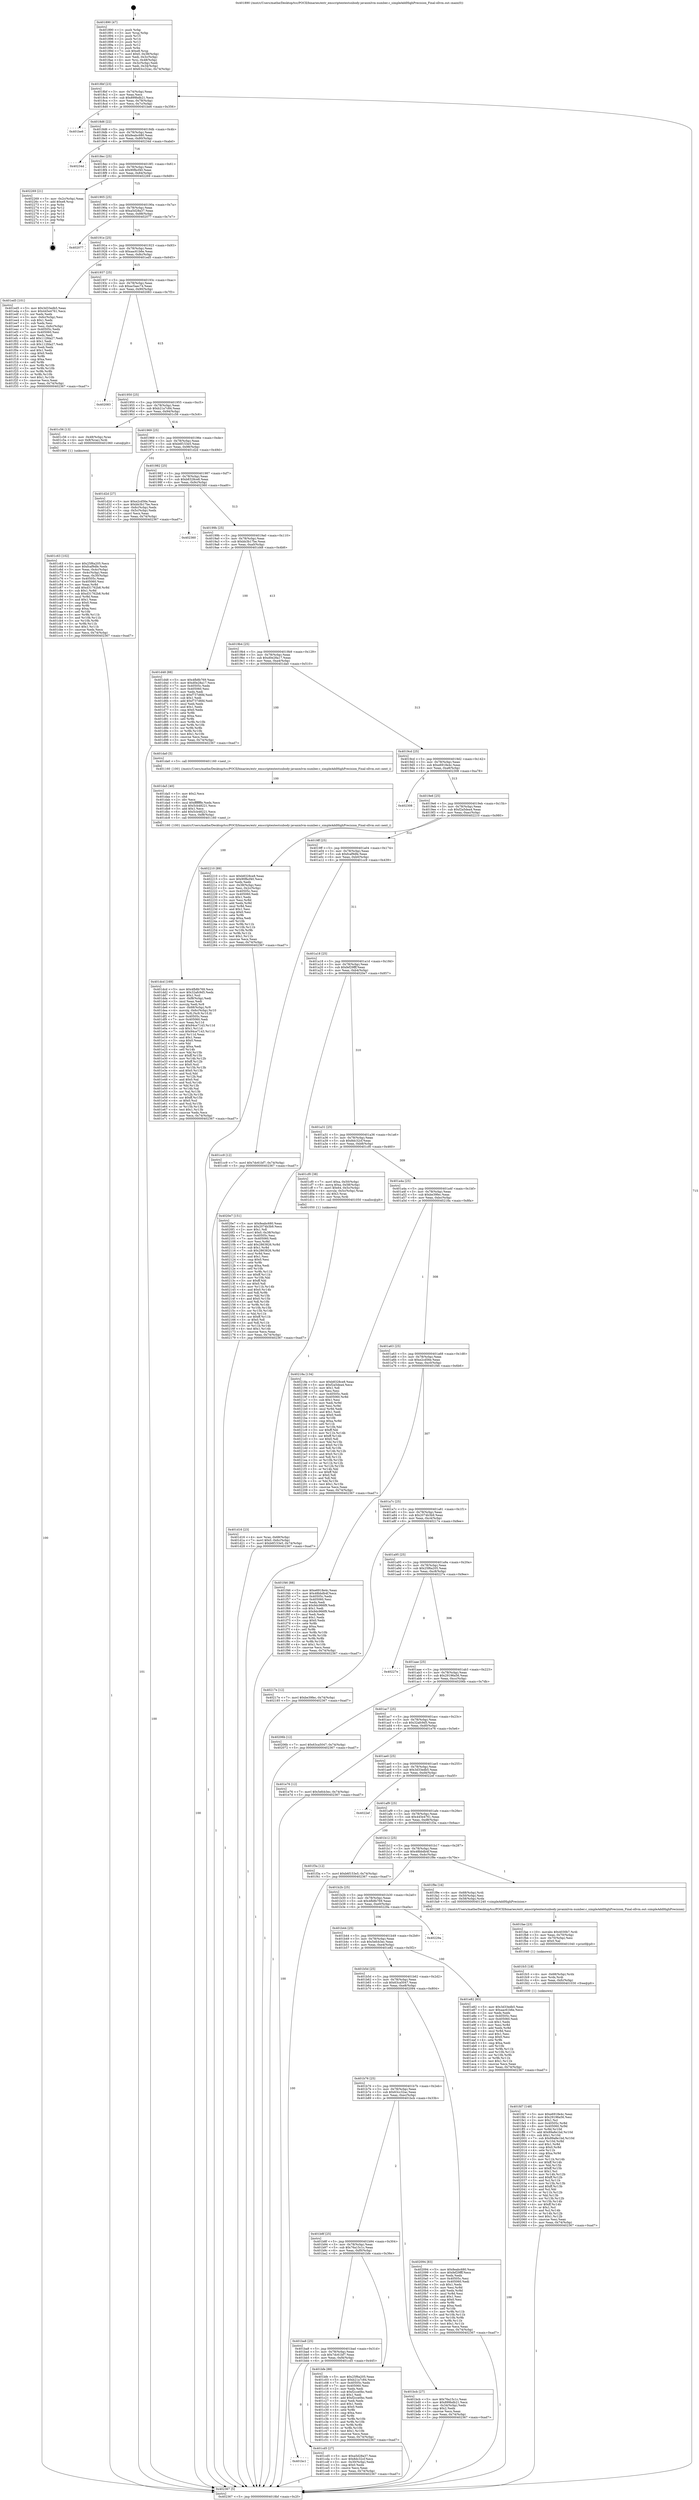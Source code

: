 digraph "0x401890" {
  label = "0x401890 (/mnt/c/Users/mathe/Desktop/tcc/POCII/binaries/extr_emscriptentestsnbody-javaxmlvm-number.c_simpleAddHighPrecision_Final-ollvm.out::main(0))"
  labelloc = "t"
  node[shape=record]

  Entry [label="",width=0.3,height=0.3,shape=circle,fillcolor=black,style=filled]
  "0x4018bf" [label="{
     0x4018bf [23]\l
     | [instrs]\l
     &nbsp;&nbsp;0x4018bf \<+3\>: mov -0x74(%rbp),%eax\l
     &nbsp;&nbsp;0x4018c2 \<+2\>: mov %eax,%ecx\l
     &nbsp;&nbsp;0x4018c4 \<+6\>: sub $0x899bdb21,%ecx\l
     &nbsp;&nbsp;0x4018ca \<+3\>: mov %eax,-0x78(%rbp)\l
     &nbsp;&nbsp;0x4018cd \<+3\>: mov %ecx,-0x7c(%rbp)\l
     &nbsp;&nbsp;0x4018d0 \<+6\>: je 0000000000401be6 \<main+0x356\>\l
  }"]
  "0x401be6" [label="{
     0x401be6\l
  }", style=dashed]
  "0x4018d6" [label="{
     0x4018d6 [22]\l
     | [instrs]\l
     &nbsp;&nbsp;0x4018d6 \<+5\>: jmp 00000000004018db \<main+0x4b\>\l
     &nbsp;&nbsp;0x4018db \<+3\>: mov -0x78(%rbp),%eax\l
     &nbsp;&nbsp;0x4018de \<+5\>: sub $0x8eabc680,%eax\l
     &nbsp;&nbsp;0x4018e3 \<+3\>: mov %eax,-0x80(%rbp)\l
     &nbsp;&nbsp;0x4018e6 \<+6\>: je 000000000040234d \<main+0xabd\>\l
  }"]
  Exit [label="",width=0.3,height=0.3,shape=circle,fillcolor=black,style=filled,peripheries=2]
  "0x40234d" [label="{
     0x40234d\l
  }", style=dashed]
  "0x4018ec" [label="{
     0x4018ec [25]\l
     | [instrs]\l
     &nbsp;&nbsp;0x4018ec \<+5\>: jmp 00000000004018f1 \<main+0x61\>\l
     &nbsp;&nbsp;0x4018f1 \<+3\>: mov -0x78(%rbp),%eax\l
     &nbsp;&nbsp;0x4018f4 \<+5\>: sub $0x90fbcf40,%eax\l
     &nbsp;&nbsp;0x4018f9 \<+6\>: mov %eax,-0x84(%rbp)\l
     &nbsp;&nbsp;0x4018ff \<+6\>: je 0000000000402269 \<main+0x9d9\>\l
  }"]
  "0x401fd7" [label="{
     0x401fd7 [148]\l
     | [instrs]\l
     &nbsp;&nbsp;0x401fd7 \<+5\>: mov $0xe6918e4c,%eax\l
     &nbsp;&nbsp;0x401fdc \<+5\>: mov $0x29196a56,%esi\l
     &nbsp;&nbsp;0x401fe1 \<+2\>: mov $0x1,%cl\l
     &nbsp;&nbsp;0x401fe3 \<+8\>: mov 0x40505c,%r8d\l
     &nbsp;&nbsp;0x401feb \<+8\>: mov 0x405060,%r9d\l
     &nbsp;&nbsp;0x401ff3 \<+3\>: mov %r8d,%r10d\l
     &nbsp;&nbsp;0x401ff6 \<+7\>: add $0x89a8e1bd,%r10d\l
     &nbsp;&nbsp;0x401ffd \<+4\>: sub $0x1,%r10d\l
     &nbsp;&nbsp;0x402001 \<+7\>: sub $0x89a8e1bd,%r10d\l
     &nbsp;&nbsp;0x402008 \<+4\>: imul %r10d,%r8d\l
     &nbsp;&nbsp;0x40200c \<+4\>: and $0x1,%r8d\l
     &nbsp;&nbsp;0x402010 \<+4\>: cmp $0x0,%r8d\l
     &nbsp;&nbsp;0x402014 \<+4\>: sete %r11b\l
     &nbsp;&nbsp;0x402018 \<+4\>: cmp $0xa,%r9d\l
     &nbsp;&nbsp;0x40201c \<+3\>: setl %bl\l
     &nbsp;&nbsp;0x40201f \<+3\>: mov %r11b,%r14b\l
     &nbsp;&nbsp;0x402022 \<+4\>: xor $0xff,%r14b\l
     &nbsp;&nbsp;0x402026 \<+3\>: mov %bl,%r15b\l
     &nbsp;&nbsp;0x402029 \<+4\>: xor $0xff,%r15b\l
     &nbsp;&nbsp;0x40202d \<+3\>: xor $0x1,%cl\l
     &nbsp;&nbsp;0x402030 \<+3\>: mov %r14b,%r12b\l
     &nbsp;&nbsp;0x402033 \<+4\>: and $0xff,%r12b\l
     &nbsp;&nbsp;0x402037 \<+3\>: and %cl,%r11b\l
     &nbsp;&nbsp;0x40203a \<+3\>: mov %r15b,%r13b\l
     &nbsp;&nbsp;0x40203d \<+4\>: and $0xff,%r13b\l
     &nbsp;&nbsp;0x402041 \<+2\>: and %cl,%bl\l
     &nbsp;&nbsp;0x402043 \<+3\>: or %r11b,%r12b\l
     &nbsp;&nbsp;0x402046 \<+3\>: or %bl,%r13b\l
     &nbsp;&nbsp;0x402049 \<+3\>: xor %r13b,%r12b\l
     &nbsp;&nbsp;0x40204c \<+3\>: or %r15b,%r14b\l
     &nbsp;&nbsp;0x40204f \<+4\>: xor $0xff,%r14b\l
     &nbsp;&nbsp;0x402053 \<+3\>: or $0x1,%cl\l
     &nbsp;&nbsp;0x402056 \<+3\>: and %cl,%r14b\l
     &nbsp;&nbsp;0x402059 \<+3\>: or %r14b,%r12b\l
     &nbsp;&nbsp;0x40205c \<+4\>: test $0x1,%r12b\l
     &nbsp;&nbsp;0x402060 \<+3\>: cmovne %esi,%eax\l
     &nbsp;&nbsp;0x402063 \<+3\>: mov %eax,-0x74(%rbp)\l
     &nbsp;&nbsp;0x402066 \<+5\>: jmp 0000000000402367 \<main+0xad7\>\l
  }"]
  "0x402269" [label="{
     0x402269 [21]\l
     | [instrs]\l
     &nbsp;&nbsp;0x402269 \<+3\>: mov -0x2c(%rbp),%eax\l
     &nbsp;&nbsp;0x40226c \<+7\>: add $0xe8,%rsp\l
     &nbsp;&nbsp;0x402273 \<+1\>: pop %rbx\l
     &nbsp;&nbsp;0x402274 \<+2\>: pop %r12\l
     &nbsp;&nbsp;0x402276 \<+2\>: pop %r13\l
     &nbsp;&nbsp;0x402278 \<+2\>: pop %r14\l
     &nbsp;&nbsp;0x40227a \<+2\>: pop %r15\l
     &nbsp;&nbsp;0x40227c \<+1\>: pop %rbp\l
     &nbsp;&nbsp;0x40227d \<+1\>: ret\l
  }"]
  "0x401905" [label="{
     0x401905 [25]\l
     | [instrs]\l
     &nbsp;&nbsp;0x401905 \<+5\>: jmp 000000000040190a \<main+0x7a\>\l
     &nbsp;&nbsp;0x40190a \<+3\>: mov -0x78(%rbp),%eax\l
     &nbsp;&nbsp;0x40190d \<+5\>: sub $0xa5d28a37,%eax\l
     &nbsp;&nbsp;0x401912 \<+6\>: mov %eax,-0x88(%rbp)\l
     &nbsp;&nbsp;0x401918 \<+6\>: je 0000000000402077 \<main+0x7e7\>\l
  }"]
  "0x401fc5" [label="{
     0x401fc5 [18]\l
     | [instrs]\l
     &nbsp;&nbsp;0x401fc5 \<+4\>: mov -0x68(%rbp),%rdx\l
     &nbsp;&nbsp;0x401fc9 \<+3\>: mov %rdx,%rdi\l
     &nbsp;&nbsp;0x401fcc \<+6\>: mov %eax,-0xfc(%rbp)\l
     &nbsp;&nbsp;0x401fd2 \<+5\>: call 0000000000401030 \<free@plt\>\l
     | [calls]\l
     &nbsp;&nbsp;0x401030 \{1\} (unknown)\l
  }"]
  "0x402077" [label="{
     0x402077\l
  }", style=dashed]
  "0x40191e" [label="{
     0x40191e [25]\l
     | [instrs]\l
     &nbsp;&nbsp;0x40191e \<+5\>: jmp 0000000000401923 \<main+0x93\>\l
     &nbsp;&nbsp;0x401923 \<+3\>: mov -0x78(%rbp),%eax\l
     &nbsp;&nbsp;0x401926 \<+5\>: sub $0xaac61b6e,%eax\l
     &nbsp;&nbsp;0x40192b \<+6\>: mov %eax,-0x8c(%rbp)\l
     &nbsp;&nbsp;0x401931 \<+6\>: je 0000000000401ed5 \<main+0x645\>\l
  }"]
  "0x401fae" [label="{
     0x401fae [23]\l
     | [instrs]\l
     &nbsp;&nbsp;0x401fae \<+10\>: movabs $0x4030b7,%rdi\l
     &nbsp;&nbsp;0x401fb8 \<+3\>: mov %eax,-0x70(%rbp)\l
     &nbsp;&nbsp;0x401fbb \<+3\>: mov -0x70(%rbp),%esi\l
     &nbsp;&nbsp;0x401fbe \<+2\>: mov $0x0,%al\l
     &nbsp;&nbsp;0x401fc0 \<+5\>: call 0000000000401040 \<printf@plt\>\l
     | [calls]\l
     &nbsp;&nbsp;0x401040 \{1\} (unknown)\l
  }"]
  "0x401ed5" [label="{
     0x401ed5 [101]\l
     | [instrs]\l
     &nbsp;&nbsp;0x401ed5 \<+5\>: mov $0x3d33edb5,%eax\l
     &nbsp;&nbsp;0x401eda \<+5\>: mov $0x445e4761,%ecx\l
     &nbsp;&nbsp;0x401edf \<+2\>: xor %edx,%edx\l
     &nbsp;&nbsp;0x401ee1 \<+3\>: mov -0x6c(%rbp),%esi\l
     &nbsp;&nbsp;0x401ee4 \<+3\>: sub $0x1,%edx\l
     &nbsp;&nbsp;0x401ee7 \<+2\>: sub %edx,%esi\l
     &nbsp;&nbsp;0x401ee9 \<+3\>: mov %esi,-0x6c(%rbp)\l
     &nbsp;&nbsp;0x401eec \<+7\>: mov 0x40505c,%edx\l
     &nbsp;&nbsp;0x401ef3 \<+7\>: mov 0x405060,%esi\l
     &nbsp;&nbsp;0x401efa \<+2\>: mov %edx,%edi\l
     &nbsp;&nbsp;0x401efc \<+6\>: add $0x112fda27,%edi\l
     &nbsp;&nbsp;0x401f02 \<+3\>: sub $0x1,%edi\l
     &nbsp;&nbsp;0x401f05 \<+6\>: sub $0x112fda27,%edi\l
     &nbsp;&nbsp;0x401f0b \<+3\>: imul %edi,%edx\l
     &nbsp;&nbsp;0x401f0e \<+3\>: and $0x1,%edx\l
     &nbsp;&nbsp;0x401f11 \<+3\>: cmp $0x0,%edx\l
     &nbsp;&nbsp;0x401f14 \<+4\>: sete %r8b\l
     &nbsp;&nbsp;0x401f18 \<+3\>: cmp $0xa,%esi\l
     &nbsp;&nbsp;0x401f1b \<+4\>: setl %r9b\l
     &nbsp;&nbsp;0x401f1f \<+3\>: mov %r8b,%r10b\l
     &nbsp;&nbsp;0x401f22 \<+3\>: and %r9b,%r10b\l
     &nbsp;&nbsp;0x401f25 \<+3\>: xor %r9b,%r8b\l
     &nbsp;&nbsp;0x401f28 \<+3\>: or %r8b,%r10b\l
     &nbsp;&nbsp;0x401f2b \<+4\>: test $0x1,%r10b\l
     &nbsp;&nbsp;0x401f2f \<+3\>: cmovne %ecx,%eax\l
     &nbsp;&nbsp;0x401f32 \<+3\>: mov %eax,-0x74(%rbp)\l
     &nbsp;&nbsp;0x401f35 \<+5\>: jmp 0000000000402367 \<main+0xad7\>\l
  }"]
  "0x401937" [label="{
     0x401937 [25]\l
     | [instrs]\l
     &nbsp;&nbsp;0x401937 \<+5\>: jmp 000000000040193c \<main+0xac\>\l
     &nbsp;&nbsp;0x40193c \<+3\>: mov -0x78(%rbp),%eax\l
     &nbsp;&nbsp;0x40193f \<+5\>: sub $0xac5aec74,%eax\l
     &nbsp;&nbsp;0x401944 \<+6\>: mov %eax,-0x90(%rbp)\l
     &nbsp;&nbsp;0x40194a \<+6\>: je 0000000000402083 \<main+0x7f3\>\l
  }"]
  "0x401dcd" [label="{
     0x401dcd [169]\l
     | [instrs]\l
     &nbsp;&nbsp;0x401dcd \<+5\>: mov $0x4fb8b769,%ecx\l
     &nbsp;&nbsp;0x401dd2 \<+5\>: mov $0x32afc9d5,%edx\l
     &nbsp;&nbsp;0x401dd7 \<+3\>: mov $0x1,%sil\l
     &nbsp;&nbsp;0x401dda \<+6\>: mov -0xf8(%rbp),%edi\l
     &nbsp;&nbsp;0x401de0 \<+3\>: imul %eax,%edi\l
     &nbsp;&nbsp;0x401de3 \<+3\>: movslq %edi,%r8\l
     &nbsp;&nbsp;0x401de6 \<+4\>: mov -0x68(%rbp),%r9\l
     &nbsp;&nbsp;0x401dea \<+4\>: movslq -0x6c(%rbp),%r10\l
     &nbsp;&nbsp;0x401dee \<+4\>: mov %r8,(%r9,%r10,8)\l
     &nbsp;&nbsp;0x401df2 \<+7\>: mov 0x40505c,%eax\l
     &nbsp;&nbsp;0x401df9 \<+7\>: mov 0x405060,%edi\l
     &nbsp;&nbsp;0x401e00 \<+3\>: mov %eax,%r11d\l
     &nbsp;&nbsp;0x401e03 \<+7\>: add $0x94ce7143,%r11d\l
     &nbsp;&nbsp;0x401e0a \<+4\>: sub $0x1,%r11d\l
     &nbsp;&nbsp;0x401e0e \<+7\>: sub $0x94ce7143,%r11d\l
     &nbsp;&nbsp;0x401e15 \<+4\>: imul %r11d,%eax\l
     &nbsp;&nbsp;0x401e19 \<+3\>: and $0x1,%eax\l
     &nbsp;&nbsp;0x401e1c \<+3\>: cmp $0x0,%eax\l
     &nbsp;&nbsp;0x401e1f \<+3\>: sete %bl\l
     &nbsp;&nbsp;0x401e22 \<+3\>: cmp $0xa,%edi\l
     &nbsp;&nbsp;0x401e25 \<+4\>: setl %r14b\l
     &nbsp;&nbsp;0x401e29 \<+3\>: mov %bl,%r15b\l
     &nbsp;&nbsp;0x401e2c \<+4\>: xor $0xff,%r15b\l
     &nbsp;&nbsp;0x401e30 \<+3\>: mov %r14b,%r12b\l
     &nbsp;&nbsp;0x401e33 \<+4\>: xor $0xff,%r12b\l
     &nbsp;&nbsp;0x401e37 \<+4\>: xor $0x0,%sil\l
     &nbsp;&nbsp;0x401e3b \<+3\>: mov %r15b,%r13b\l
     &nbsp;&nbsp;0x401e3e \<+4\>: and $0x0,%r13b\l
     &nbsp;&nbsp;0x401e42 \<+3\>: and %sil,%bl\l
     &nbsp;&nbsp;0x401e45 \<+3\>: mov %r12b,%al\l
     &nbsp;&nbsp;0x401e48 \<+2\>: and $0x0,%al\l
     &nbsp;&nbsp;0x401e4a \<+3\>: and %sil,%r14b\l
     &nbsp;&nbsp;0x401e4d \<+3\>: or %bl,%r13b\l
     &nbsp;&nbsp;0x401e50 \<+3\>: or %r14b,%al\l
     &nbsp;&nbsp;0x401e53 \<+3\>: xor %al,%r13b\l
     &nbsp;&nbsp;0x401e56 \<+3\>: or %r12b,%r15b\l
     &nbsp;&nbsp;0x401e59 \<+4\>: xor $0xff,%r15b\l
     &nbsp;&nbsp;0x401e5d \<+4\>: or $0x0,%sil\l
     &nbsp;&nbsp;0x401e61 \<+3\>: and %sil,%r15b\l
     &nbsp;&nbsp;0x401e64 \<+3\>: or %r15b,%r13b\l
     &nbsp;&nbsp;0x401e67 \<+4\>: test $0x1,%r13b\l
     &nbsp;&nbsp;0x401e6b \<+3\>: cmovne %edx,%ecx\l
     &nbsp;&nbsp;0x401e6e \<+3\>: mov %ecx,-0x74(%rbp)\l
     &nbsp;&nbsp;0x401e71 \<+5\>: jmp 0000000000402367 \<main+0xad7\>\l
  }"]
  "0x402083" [label="{
     0x402083\l
  }", style=dashed]
  "0x401950" [label="{
     0x401950 [25]\l
     | [instrs]\l
     &nbsp;&nbsp;0x401950 \<+5\>: jmp 0000000000401955 \<main+0xc5\>\l
     &nbsp;&nbsp;0x401955 \<+3\>: mov -0x78(%rbp),%eax\l
     &nbsp;&nbsp;0x401958 \<+5\>: sub $0xb21a7c84,%eax\l
     &nbsp;&nbsp;0x40195d \<+6\>: mov %eax,-0x94(%rbp)\l
     &nbsp;&nbsp;0x401963 \<+6\>: je 0000000000401c56 \<main+0x3c6\>\l
  }"]
  "0x401da5" [label="{
     0x401da5 [40]\l
     | [instrs]\l
     &nbsp;&nbsp;0x401da5 \<+5\>: mov $0x2,%ecx\l
     &nbsp;&nbsp;0x401daa \<+1\>: cltd\l
     &nbsp;&nbsp;0x401dab \<+2\>: idiv %ecx\l
     &nbsp;&nbsp;0x401dad \<+6\>: imul $0xfffffffe,%edx,%ecx\l
     &nbsp;&nbsp;0x401db3 \<+6\>: sub $0x5cb48221,%ecx\l
     &nbsp;&nbsp;0x401db9 \<+3\>: add $0x1,%ecx\l
     &nbsp;&nbsp;0x401dbc \<+6\>: add $0x5cb48221,%ecx\l
     &nbsp;&nbsp;0x401dc2 \<+6\>: mov %ecx,-0xf8(%rbp)\l
     &nbsp;&nbsp;0x401dc8 \<+5\>: call 0000000000401160 \<next_i\>\l
     | [calls]\l
     &nbsp;&nbsp;0x401160 \{100\} (/mnt/c/Users/mathe/Desktop/tcc/POCII/binaries/extr_emscriptentestsnbody-javaxmlvm-number.c_simpleAddHighPrecision_Final-ollvm.out::next_i)\l
  }"]
  "0x401c56" [label="{
     0x401c56 [13]\l
     | [instrs]\l
     &nbsp;&nbsp;0x401c56 \<+4\>: mov -0x48(%rbp),%rax\l
     &nbsp;&nbsp;0x401c5a \<+4\>: mov 0x8(%rax),%rdi\l
     &nbsp;&nbsp;0x401c5e \<+5\>: call 0000000000401060 \<atoi@plt\>\l
     | [calls]\l
     &nbsp;&nbsp;0x401060 \{1\} (unknown)\l
  }"]
  "0x401969" [label="{
     0x401969 [25]\l
     | [instrs]\l
     &nbsp;&nbsp;0x401969 \<+5\>: jmp 000000000040196e \<main+0xde\>\l
     &nbsp;&nbsp;0x40196e \<+3\>: mov -0x78(%rbp),%eax\l
     &nbsp;&nbsp;0x401971 \<+5\>: sub $0xb6f153e5,%eax\l
     &nbsp;&nbsp;0x401976 \<+6\>: mov %eax,-0x98(%rbp)\l
     &nbsp;&nbsp;0x40197c \<+6\>: je 0000000000401d2d \<main+0x49d\>\l
  }"]
  "0x401d16" [label="{
     0x401d16 [23]\l
     | [instrs]\l
     &nbsp;&nbsp;0x401d16 \<+4\>: mov %rax,-0x68(%rbp)\l
     &nbsp;&nbsp;0x401d1a \<+7\>: movl $0x0,-0x6c(%rbp)\l
     &nbsp;&nbsp;0x401d21 \<+7\>: movl $0xb6f153e5,-0x74(%rbp)\l
     &nbsp;&nbsp;0x401d28 \<+5\>: jmp 0000000000402367 \<main+0xad7\>\l
  }"]
  "0x401d2d" [label="{
     0x401d2d [27]\l
     | [instrs]\l
     &nbsp;&nbsp;0x401d2d \<+5\>: mov $0xe2cd56e,%eax\l
     &nbsp;&nbsp;0x401d32 \<+5\>: mov $0xbb3b17be,%ecx\l
     &nbsp;&nbsp;0x401d37 \<+3\>: mov -0x6c(%rbp),%edx\l
     &nbsp;&nbsp;0x401d3a \<+3\>: cmp -0x5c(%rbp),%edx\l
     &nbsp;&nbsp;0x401d3d \<+3\>: cmovl %ecx,%eax\l
     &nbsp;&nbsp;0x401d40 \<+3\>: mov %eax,-0x74(%rbp)\l
     &nbsp;&nbsp;0x401d43 \<+5\>: jmp 0000000000402367 \<main+0xad7\>\l
  }"]
  "0x401982" [label="{
     0x401982 [25]\l
     | [instrs]\l
     &nbsp;&nbsp;0x401982 \<+5\>: jmp 0000000000401987 \<main+0xf7\>\l
     &nbsp;&nbsp;0x401987 \<+3\>: mov -0x78(%rbp),%eax\l
     &nbsp;&nbsp;0x40198a \<+5\>: sub $0xb8328ce8,%eax\l
     &nbsp;&nbsp;0x40198f \<+6\>: mov %eax,-0x9c(%rbp)\l
     &nbsp;&nbsp;0x401995 \<+6\>: je 0000000000402360 \<main+0xad0\>\l
  }"]
  "0x401bc1" [label="{
     0x401bc1\l
  }", style=dashed]
  "0x402360" [label="{
     0x402360\l
  }", style=dashed]
  "0x40199b" [label="{
     0x40199b [25]\l
     | [instrs]\l
     &nbsp;&nbsp;0x40199b \<+5\>: jmp 00000000004019a0 \<main+0x110\>\l
     &nbsp;&nbsp;0x4019a0 \<+3\>: mov -0x78(%rbp),%eax\l
     &nbsp;&nbsp;0x4019a3 \<+5\>: sub $0xbb3b17be,%eax\l
     &nbsp;&nbsp;0x4019a8 \<+6\>: mov %eax,-0xa0(%rbp)\l
     &nbsp;&nbsp;0x4019ae \<+6\>: je 0000000000401d48 \<main+0x4b8\>\l
  }"]
  "0x401cd5" [label="{
     0x401cd5 [27]\l
     | [instrs]\l
     &nbsp;&nbsp;0x401cd5 \<+5\>: mov $0xa5d28a37,%eax\l
     &nbsp;&nbsp;0x401cda \<+5\>: mov $0x8dc32cf,%ecx\l
     &nbsp;&nbsp;0x401cdf \<+3\>: mov -0x30(%rbp),%edx\l
     &nbsp;&nbsp;0x401ce2 \<+3\>: cmp $0x0,%edx\l
     &nbsp;&nbsp;0x401ce5 \<+3\>: cmove %ecx,%eax\l
     &nbsp;&nbsp;0x401ce8 \<+3\>: mov %eax,-0x74(%rbp)\l
     &nbsp;&nbsp;0x401ceb \<+5\>: jmp 0000000000402367 \<main+0xad7\>\l
  }"]
  "0x401d48" [label="{
     0x401d48 [88]\l
     | [instrs]\l
     &nbsp;&nbsp;0x401d48 \<+5\>: mov $0x4fb8b769,%eax\l
     &nbsp;&nbsp;0x401d4d \<+5\>: mov $0xd0e28a17,%ecx\l
     &nbsp;&nbsp;0x401d52 \<+7\>: mov 0x40505c,%edx\l
     &nbsp;&nbsp;0x401d59 \<+7\>: mov 0x405060,%esi\l
     &nbsp;&nbsp;0x401d60 \<+2\>: mov %edx,%edi\l
     &nbsp;&nbsp;0x401d62 \<+6\>: sub $0xf737d6fd,%edi\l
     &nbsp;&nbsp;0x401d68 \<+3\>: sub $0x1,%edi\l
     &nbsp;&nbsp;0x401d6b \<+6\>: add $0xf737d6fd,%edi\l
     &nbsp;&nbsp;0x401d71 \<+3\>: imul %edi,%edx\l
     &nbsp;&nbsp;0x401d74 \<+3\>: and $0x1,%edx\l
     &nbsp;&nbsp;0x401d77 \<+3\>: cmp $0x0,%edx\l
     &nbsp;&nbsp;0x401d7a \<+4\>: sete %r8b\l
     &nbsp;&nbsp;0x401d7e \<+3\>: cmp $0xa,%esi\l
     &nbsp;&nbsp;0x401d81 \<+4\>: setl %r9b\l
     &nbsp;&nbsp;0x401d85 \<+3\>: mov %r8b,%r10b\l
     &nbsp;&nbsp;0x401d88 \<+3\>: and %r9b,%r10b\l
     &nbsp;&nbsp;0x401d8b \<+3\>: xor %r9b,%r8b\l
     &nbsp;&nbsp;0x401d8e \<+3\>: or %r8b,%r10b\l
     &nbsp;&nbsp;0x401d91 \<+4\>: test $0x1,%r10b\l
     &nbsp;&nbsp;0x401d95 \<+3\>: cmovne %ecx,%eax\l
     &nbsp;&nbsp;0x401d98 \<+3\>: mov %eax,-0x74(%rbp)\l
     &nbsp;&nbsp;0x401d9b \<+5\>: jmp 0000000000402367 \<main+0xad7\>\l
  }"]
  "0x4019b4" [label="{
     0x4019b4 [25]\l
     | [instrs]\l
     &nbsp;&nbsp;0x4019b4 \<+5\>: jmp 00000000004019b9 \<main+0x129\>\l
     &nbsp;&nbsp;0x4019b9 \<+3\>: mov -0x78(%rbp),%eax\l
     &nbsp;&nbsp;0x4019bc \<+5\>: sub $0xd0e28a17,%eax\l
     &nbsp;&nbsp;0x4019c1 \<+6\>: mov %eax,-0xa4(%rbp)\l
     &nbsp;&nbsp;0x4019c7 \<+6\>: je 0000000000401da0 \<main+0x510\>\l
  }"]
  "0x401c63" [label="{
     0x401c63 [102]\l
     | [instrs]\l
     &nbsp;&nbsp;0x401c63 \<+5\>: mov $0x25f6a205,%ecx\l
     &nbsp;&nbsp;0x401c68 \<+5\>: mov $0xfcaf9dfe,%edx\l
     &nbsp;&nbsp;0x401c6d \<+3\>: mov %eax,-0x4c(%rbp)\l
     &nbsp;&nbsp;0x401c70 \<+3\>: mov -0x4c(%rbp),%eax\l
     &nbsp;&nbsp;0x401c73 \<+3\>: mov %eax,-0x30(%rbp)\l
     &nbsp;&nbsp;0x401c76 \<+7\>: mov 0x40505c,%eax\l
     &nbsp;&nbsp;0x401c7d \<+7\>: mov 0x405060,%esi\l
     &nbsp;&nbsp;0x401c84 \<+3\>: mov %eax,%r8d\l
     &nbsp;&nbsp;0x401c87 \<+7\>: add $0xd31762b8,%r8d\l
     &nbsp;&nbsp;0x401c8e \<+4\>: sub $0x1,%r8d\l
     &nbsp;&nbsp;0x401c92 \<+7\>: sub $0xd31762b8,%r8d\l
     &nbsp;&nbsp;0x401c99 \<+4\>: imul %r8d,%eax\l
     &nbsp;&nbsp;0x401c9d \<+3\>: and $0x1,%eax\l
     &nbsp;&nbsp;0x401ca0 \<+3\>: cmp $0x0,%eax\l
     &nbsp;&nbsp;0x401ca3 \<+4\>: sete %r9b\l
     &nbsp;&nbsp;0x401ca7 \<+3\>: cmp $0xa,%esi\l
     &nbsp;&nbsp;0x401caa \<+4\>: setl %r10b\l
     &nbsp;&nbsp;0x401cae \<+3\>: mov %r9b,%r11b\l
     &nbsp;&nbsp;0x401cb1 \<+3\>: and %r10b,%r11b\l
     &nbsp;&nbsp;0x401cb4 \<+3\>: xor %r10b,%r9b\l
     &nbsp;&nbsp;0x401cb7 \<+3\>: or %r9b,%r11b\l
     &nbsp;&nbsp;0x401cba \<+4\>: test $0x1,%r11b\l
     &nbsp;&nbsp;0x401cbe \<+3\>: cmovne %edx,%ecx\l
     &nbsp;&nbsp;0x401cc1 \<+3\>: mov %ecx,-0x74(%rbp)\l
     &nbsp;&nbsp;0x401cc4 \<+5\>: jmp 0000000000402367 \<main+0xad7\>\l
  }"]
  "0x401da0" [label="{
     0x401da0 [5]\l
     | [instrs]\l
     &nbsp;&nbsp;0x401da0 \<+5\>: call 0000000000401160 \<next_i\>\l
     | [calls]\l
     &nbsp;&nbsp;0x401160 \{100\} (/mnt/c/Users/mathe/Desktop/tcc/POCII/binaries/extr_emscriptentestsnbody-javaxmlvm-number.c_simpleAddHighPrecision_Final-ollvm.out::next_i)\l
  }"]
  "0x4019cd" [label="{
     0x4019cd [25]\l
     | [instrs]\l
     &nbsp;&nbsp;0x4019cd \<+5\>: jmp 00000000004019d2 \<main+0x142\>\l
     &nbsp;&nbsp;0x4019d2 \<+3\>: mov -0x78(%rbp),%eax\l
     &nbsp;&nbsp;0x4019d5 \<+5\>: sub $0xe6918e4c,%eax\l
     &nbsp;&nbsp;0x4019da \<+6\>: mov %eax,-0xa8(%rbp)\l
     &nbsp;&nbsp;0x4019e0 \<+6\>: je 0000000000402308 \<main+0xa78\>\l
  }"]
  "0x401ba8" [label="{
     0x401ba8 [25]\l
     | [instrs]\l
     &nbsp;&nbsp;0x401ba8 \<+5\>: jmp 0000000000401bad \<main+0x31d\>\l
     &nbsp;&nbsp;0x401bad \<+3\>: mov -0x78(%rbp),%eax\l
     &nbsp;&nbsp;0x401bb0 \<+5\>: sub $0x7dc61bf7,%eax\l
     &nbsp;&nbsp;0x401bb5 \<+6\>: mov %eax,-0xf4(%rbp)\l
     &nbsp;&nbsp;0x401bbb \<+6\>: je 0000000000401cd5 \<main+0x445\>\l
  }"]
  "0x402308" [label="{
     0x402308\l
  }", style=dashed]
  "0x4019e6" [label="{
     0x4019e6 [25]\l
     | [instrs]\l
     &nbsp;&nbsp;0x4019e6 \<+5\>: jmp 00000000004019eb \<main+0x15b\>\l
     &nbsp;&nbsp;0x4019eb \<+3\>: mov -0x78(%rbp),%eax\l
     &nbsp;&nbsp;0x4019ee \<+5\>: sub $0xf2a5dea4,%eax\l
     &nbsp;&nbsp;0x4019f3 \<+6\>: mov %eax,-0xac(%rbp)\l
     &nbsp;&nbsp;0x4019f9 \<+6\>: je 0000000000402210 \<main+0x980\>\l
  }"]
  "0x401bfe" [label="{
     0x401bfe [88]\l
     | [instrs]\l
     &nbsp;&nbsp;0x401bfe \<+5\>: mov $0x25f6a205,%eax\l
     &nbsp;&nbsp;0x401c03 \<+5\>: mov $0xb21a7c84,%ecx\l
     &nbsp;&nbsp;0x401c08 \<+7\>: mov 0x40505c,%edx\l
     &nbsp;&nbsp;0x401c0f \<+7\>: mov 0x405060,%esi\l
     &nbsp;&nbsp;0x401c16 \<+2\>: mov %edx,%edi\l
     &nbsp;&nbsp;0x401c18 \<+6\>: sub $0xf2cce0bc,%edi\l
     &nbsp;&nbsp;0x401c1e \<+3\>: sub $0x1,%edi\l
     &nbsp;&nbsp;0x401c21 \<+6\>: add $0xf2cce0bc,%edi\l
     &nbsp;&nbsp;0x401c27 \<+3\>: imul %edi,%edx\l
     &nbsp;&nbsp;0x401c2a \<+3\>: and $0x1,%edx\l
     &nbsp;&nbsp;0x401c2d \<+3\>: cmp $0x0,%edx\l
     &nbsp;&nbsp;0x401c30 \<+4\>: sete %r8b\l
     &nbsp;&nbsp;0x401c34 \<+3\>: cmp $0xa,%esi\l
     &nbsp;&nbsp;0x401c37 \<+4\>: setl %r9b\l
     &nbsp;&nbsp;0x401c3b \<+3\>: mov %r8b,%r10b\l
     &nbsp;&nbsp;0x401c3e \<+3\>: and %r9b,%r10b\l
     &nbsp;&nbsp;0x401c41 \<+3\>: xor %r9b,%r8b\l
     &nbsp;&nbsp;0x401c44 \<+3\>: or %r8b,%r10b\l
     &nbsp;&nbsp;0x401c47 \<+4\>: test $0x1,%r10b\l
     &nbsp;&nbsp;0x401c4b \<+3\>: cmovne %ecx,%eax\l
     &nbsp;&nbsp;0x401c4e \<+3\>: mov %eax,-0x74(%rbp)\l
     &nbsp;&nbsp;0x401c51 \<+5\>: jmp 0000000000402367 \<main+0xad7\>\l
  }"]
  "0x402210" [label="{
     0x402210 [89]\l
     | [instrs]\l
     &nbsp;&nbsp;0x402210 \<+5\>: mov $0xb8328ce8,%eax\l
     &nbsp;&nbsp;0x402215 \<+5\>: mov $0x90fbcf40,%ecx\l
     &nbsp;&nbsp;0x40221a \<+2\>: xor %edx,%edx\l
     &nbsp;&nbsp;0x40221c \<+3\>: mov -0x38(%rbp),%esi\l
     &nbsp;&nbsp;0x40221f \<+3\>: mov %esi,-0x2c(%rbp)\l
     &nbsp;&nbsp;0x402222 \<+7\>: mov 0x40505c,%esi\l
     &nbsp;&nbsp;0x402229 \<+7\>: mov 0x405060,%edi\l
     &nbsp;&nbsp;0x402230 \<+3\>: sub $0x1,%edx\l
     &nbsp;&nbsp;0x402233 \<+3\>: mov %esi,%r8d\l
     &nbsp;&nbsp;0x402236 \<+3\>: add %edx,%r8d\l
     &nbsp;&nbsp;0x402239 \<+4\>: imul %r8d,%esi\l
     &nbsp;&nbsp;0x40223d \<+3\>: and $0x1,%esi\l
     &nbsp;&nbsp;0x402240 \<+3\>: cmp $0x0,%esi\l
     &nbsp;&nbsp;0x402243 \<+4\>: sete %r9b\l
     &nbsp;&nbsp;0x402247 \<+3\>: cmp $0xa,%edi\l
     &nbsp;&nbsp;0x40224a \<+4\>: setl %r10b\l
     &nbsp;&nbsp;0x40224e \<+3\>: mov %r9b,%r11b\l
     &nbsp;&nbsp;0x402251 \<+3\>: and %r10b,%r11b\l
     &nbsp;&nbsp;0x402254 \<+3\>: xor %r10b,%r9b\l
     &nbsp;&nbsp;0x402257 \<+3\>: or %r9b,%r11b\l
     &nbsp;&nbsp;0x40225a \<+4\>: test $0x1,%r11b\l
     &nbsp;&nbsp;0x40225e \<+3\>: cmovne %ecx,%eax\l
     &nbsp;&nbsp;0x402261 \<+3\>: mov %eax,-0x74(%rbp)\l
     &nbsp;&nbsp;0x402264 \<+5\>: jmp 0000000000402367 \<main+0xad7\>\l
  }"]
  "0x4019ff" [label="{
     0x4019ff [25]\l
     | [instrs]\l
     &nbsp;&nbsp;0x4019ff \<+5\>: jmp 0000000000401a04 \<main+0x174\>\l
     &nbsp;&nbsp;0x401a04 \<+3\>: mov -0x78(%rbp),%eax\l
     &nbsp;&nbsp;0x401a07 \<+5\>: sub $0xfcaf9dfe,%eax\l
     &nbsp;&nbsp;0x401a0c \<+6\>: mov %eax,-0xb0(%rbp)\l
     &nbsp;&nbsp;0x401a12 \<+6\>: je 0000000000401cc9 \<main+0x439\>\l
  }"]
  "0x401890" [label="{
     0x401890 [47]\l
     | [instrs]\l
     &nbsp;&nbsp;0x401890 \<+1\>: push %rbp\l
     &nbsp;&nbsp;0x401891 \<+3\>: mov %rsp,%rbp\l
     &nbsp;&nbsp;0x401894 \<+2\>: push %r15\l
     &nbsp;&nbsp;0x401896 \<+2\>: push %r14\l
     &nbsp;&nbsp;0x401898 \<+2\>: push %r13\l
     &nbsp;&nbsp;0x40189a \<+2\>: push %r12\l
     &nbsp;&nbsp;0x40189c \<+1\>: push %rbx\l
     &nbsp;&nbsp;0x40189d \<+7\>: sub $0xe8,%rsp\l
     &nbsp;&nbsp;0x4018a4 \<+7\>: movl $0x0,-0x38(%rbp)\l
     &nbsp;&nbsp;0x4018ab \<+3\>: mov %edi,-0x3c(%rbp)\l
     &nbsp;&nbsp;0x4018ae \<+4\>: mov %rsi,-0x48(%rbp)\l
     &nbsp;&nbsp;0x4018b2 \<+3\>: mov -0x3c(%rbp),%edi\l
     &nbsp;&nbsp;0x4018b5 \<+3\>: mov %edi,-0x34(%rbp)\l
     &nbsp;&nbsp;0x4018b8 \<+7\>: movl $0x63cc32ac,-0x74(%rbp)\l
  }"]
  "0x401cc9" [label="{
     0x401cc9 [12]\l
     | [instrs]\l
     &nbsp;&nbsp;0x401cc9 \<+7\>: movl $0x7dc61bf7,-0x74(%rbp)\l
     &nbsp;&nbsp;0x401cd0 \<+5\>: jmp 0000000000402367 \<main+0xad7\>\l
  }"]
  "0x401a18" [label="{
     0x401a18 [25]\l
     | [instrs]\l
     &nbsp;&nbsp;0x401a18 \<+5\>: jmp 0000000000401a1d \<main+0x18d\>\l
     &nbsp;&nbsp;0x401a1d \<+3\>: mov -0x78(%rbp),%eax\l
     &nbsp;&nbsp;0x401a20 \<+5\>: sub $0xfef29fff,%eax\l
     &nbsp;&nbsp;0x401a25 \<+6\>: mov %eax,-0xb4(%rbp)\l
     &nbsp;&nbsp;0x401a2b \<+6\>: je 00000000004020e7 \<main+0x857\>\l
  }"]
  "0x402367" [label="{
     0x402367 [5]\l
     | [instrs]\l
     &nbsp;&nbsp;0x402367 \<+5\>: jmp 00000000004018bf \<main+0x2f\>\l
  }"]
  "0x4020e7" [label="{
     0x4020e7 [151]\l
     | [instrs]\l
     &nbsp;&nbsp;0x4020e7 \<+5\>: mov $0x8eabc680,%eax\l
     &nbsp;&nbsp;0x4020ec \<+5\>: mov $0x2074b3b9,%ecx\l
     &nbsp;&nbsp;0x4020f1 \<+2\>: mov $0x1,%dl\l
     &nbsp;&nbsp;0x4020f3 \<+7\>: movl $0x0,-0x38(%rbp)\l
     &nbsp;&nbsp;0x4020fa \<+7\>: mov 0x40505c,%esi\l
     &nbsp;&nbsp;0x402101 \<+7\>: mov 0x405060,%edi\l
     &nbsp;&nbsp;0x402108 \<+3\>: mov %esi,%r8d\l
     &nbsp;&nbsp;0x40210b \<+7\>: add $0x2863826,%r8d\l
     &nbsp;&nbsp;0x402112 \<+4\>: sub $0x1,%r8d\l
     &nbsp;&nbsp;0x402116 \<+7\>: sub $0x2863826,%r8d\l
     &nbsp;&nbsp;0x40211d \<+4\>: imul %r8d,%esi\l
     &nbsp;&nbsp;0x402121 \<+3\>: and $0x1,%esi\l
     &nbsp;&nbsp;0x402124 \<+3\>: cmp $0x0,%esi\l
     &nbsp;&nbsp;0x402127 \<+4\>: sete %r9b\l
     &nbsp;&nbsp;0x40212b \<+3\>: cmp $0xa,%edi\l
     &nbsp;&nbsp;0x40212e \<+4\>: setl %r10b\l
     &nbsp;&nbsp;0x402132 \<+3\>: mov %r9b,%r11b\l
     &nbsp;&nbsp;0x402135 \<+4\>: xor $0xff,%r11b\l
     &nbsp;&nbsp;0x402139 \<+3\>: mov %r10b,%bl\l
     &nbsp;&nbsp;0x40213c \<+3\>: xor $0xff,%bl\l
     &nbsp;&nbsp;0x40213f \<+3\>: xor $0x0,%dl\l
     &nbsp;&nbsp;0x402142 \<+3\>: mov %r11b,%r14b\l
     &nbsp;&nbsp;0x402145 \<+4\>: and $0x0,%r14b\l
     &nbsp;&nbsp;0x402149 \<+3\>: and %dl,%r9b\l
     &nbsp;&nbsp;0x40214c \<+3\>: mov %bl,%r15b\l
     &nbsp;&nbsp;0x40214f \<+4\>: and $0x0,%r15b\l
     &nbsp;&nbsp;0x402153 \<+3\>: and %dl,%r10b\l
     &nbsp;&nbsp;0x402156 \<+3\>: or %r9b,%r14b\l
     &nbsp;&nbsp;0x402159 \<+3\>: or %r10b,%r15b\l
     &nbsp;&nbsp;0x40215c \<+3\>: xor %r15b,%r14b\l
     &nbsp;&nbsp;0x40215f \<+3\>: or %bl,%r11b\l
     &nbsp;&nbsp;0x402162 \<+4\>: xor $0xff,%r11b\l
     &nbsp;&nbsp;0x402166 \<+3\>: or $0x0,%dl\l
     &nbsp;&nbsp;0x402169 \<+3\>: and %dl,%r11b\l
     &nbsp;&nbsp;0x40216c \<+3\>: or %r11b,%r14b\l
     &nbsp;&nbsp;0x40216f \<+4\>: test $0x1,%r14b\l
     &nbsp;&nbsp;0x402173 \<+3\>: cmovne %ecx,%eax\l
     &nbsp;&nbsp;0x402176 \<+3\>: mov %eax,-0x74(%rbp)\l
     &nbsp;&nbsp;0x402179 \<+5\>: jmp 0000000000402367 \<main+0xad7\>\l
  }"]
  "0x401a31" [label="{
     0x401a31 [25]\l
     | [instrs]\l
     &nbsp;&nbsp;0x401a31 \<+5\>: jmp 0000000000401a36 \<main+0x1a6\>\l
     &nbsp;&nbsp;0x401a36 \<+3\>: mov -0x78(%rbp),%eax\l
     &nbsp;&nbsp;0x401a39 \<+5\>: sub $0x8dc32cf,%eax\l
     &nbsp;&nbsp;0x401a3e \<+6\>: mov %eax,-0xb8(%rbp)\l
     &nbsp;&nbsp;0x401a44 \<+6\>: je 0000000000401cf0 \<main+0x460\>\l
  }"]
  "0x401b8f" [label="{
     0x401b8f [25]\l
     | [instrs]\l
     &nbsp;&nbsp;0x401b8f \<+5\>: jmp 0000000000401b94 \<main+0x304\>\l
     &nbsp;&nbsp;0x401b94 \<+3\>: mov -0x78(%rbp),%eax\l
     &nbsp;&nbsp;0x401b97 \<+5\>: sub $0x76a15c1c,%eax\l
     &nbsp;&nbsp;0x401b9c \<+6\>: mov %eax,-0xf0(%rbp)\l
     &nbsp;&nbsp;0x401ba2 \<+6\>: je 0000000000401bfe \<main+0x36e\>\l
  }"]
  "0x401cf0" [label="{
     0x401cf0 [38]\l
     | [instrs]\l
     &nbsp;&nbsp;0x401cf0 \<+7\>: movl $0xa,-0x50(%rbp)\l
     &nbsp;&nbsp;0x401cf7 \<+8\>: movq $0xa,-0x58(%rbp)\l
     &nbsp;&nbsp;0x401cff \<+7\>: movl $0x64,-0x5c(%rbp)\l
     &nbsp;&nbsp;0x401d06 \<+4\>: movslq -0x5c(%rbp),%rax\l
     &nbsp;&nbsp;0x401d0a \<+4\>: shl $0x3,%rax\l
     &nbsp;&nbsp;0x401d0e \<+3\>: mov %rax,%rdi\l
     &nbsp;&nbsp;0x401d11 \<+5\>: call 0000000000401050 \<malloc@plt\>\l
     | [calls]\l
     &nbsp;&nbsp;0x401050 \{1\} (unknown)\l
  }"]
  "0x401a4a" [label="{
     0x401a4a [25]\l
     | [instrs]\l
     &nbsp;&nbsp;0x401a4a \<+5\>: jmp 0000000000401a4f \<main+0x1bf\>\l
     &nbsp;&nbsp;0x401a4f \<+3\>: mov -0x78(%rbp),%eax\l
     &nbsp;&nbsp;0x401a52 \<+5\>: sub $0xbe39fec,%eax\l
     &nbsp;&nbsp;0x401a57 \<+6\>: mov %eax,-0xbc(%rbp)\l
     &nbsp;&nbsp;0x401a5d \<+6\>: je 000000000040218a \<main+0x8fa\>\l
  }"]
  "0x401bcb" [label="{
     0x401bcb [27]\l
     | [instrs]\l
     &nbsp;&nbsp;0x401bcb \<+5\>: mov $0x76a15c1c,%eax\l
     &nbsp;&nbsp;0x401bd0 \<+5\>: mov $0x899bdb21,%ecx\l
     &nbsp;&nbsp;0x401bd5 \<+3\>: mov -0x34(%rbp),%edx\l
     &nbsp;&nbsp;0x401bd8 \<+3\>: cmp $0x2,%edx\l
     &nbsp;&nbsp;0x401bdb \<+3\>: cmovne %ecx,%eax\l
     &nbsp;&nbsp;0x401bde \<+3\>: mov %eax,-0x74(%rbp)\l
     &nbsp;&nbsp;0x401be1 \<+5\>: jmp 0000000000402367 \<main+0xad7\>\l
  }"]
  "0x40218a" [label="{
     0x40218a [134]\l
     | [instrs]\l
     &nbsp;&nbsp;0x40218a \<+5\>: mov $0xb8328ce8,%eax\l
     &nbsp;&nbsp;0x40218f \<+5\>: mov $0xf2a5dea4,%ecx\l
     &nbsp;&nbsp;0x402194 \<+2\>: mov $0x1,%dl\l
     &nbsp;&nbsp;0x402196 \<+2\>: xor %esi,%esi\l
     &nbsp;&nbsp;0x402198 \<+7\>: mov 0x40505c,%edi\l
     &nbsp;&nbsp;0x40219f \<+8\>: mov 0x405060,%r8d\l
     &nbsp;&nbsp;0x4021a7 \<+3\>: sub $0x1,%esi\l
     &nbsp;&nbsp;0x4021aa \<+3\>: mov %edi,%r9d\l
     &nbsp;&nbsp;0x4021ad \<+3\>: add %esi,%r9d\l
     &nbsp;&nbsp;0x4021b0 \<+4\>: imul %r9d,%edi\l
     &nbsp;&nbsp;0x4021b4 \<+3\>: and $0x1,%edi\l
     &nbsp;&nbsp;0x4021b7 \<+3\>: cmp $0x0,%edi\l
     &nbsp;&nbsp;0x4021ba \<+4\>: sete %r10b\l
     &nbsp;&nbsp;0x4021be \<+4\>: cmp $0xa,%r8d\l
     &nbsp;&nbsp;0x4021c2 \<+4\>: setl %r11b\l
     &nbsp;&nbsp;0x4021c6 \<+3\>: mov %r10b,%bl\l
     &nbsp;&nbsp;0x4021c9 \<+3\>: xor $0xff,%bl\l
     &nbsp;&nbsp;0x4021cc \<+3\>: mov %r11b,%r14b\l
     &nbsp;&nbsp;0x4021cf \<+4\>: xor $0xff,%r14b\l
     &nbsp;&nbsp;0x4021d3 \<+3\>: xor $0x0,%dl\l
     &nbsp;&nbsp;0x4021d6 \<+3\>: mov %bl,%r15b\l
     &nbsp;&nbsp;0x4021d9 \<+4\>: and $0x0,%r15b\l
     &nbsp;&nbsp;0x4021dd \<+3\>: and %dl,%r10b\l
     &nbsp;&nbsp;0x4021e0 \<+3\>: mov %r14b,%r12b\l
     &nbsp;&nbsp;0x4021e3 \<+4\>: and $0x0,%r12b\l
     &nbsp;&nbsp;0x4021e7 \<+3\>: and %dl,%r11b\l
     &nbsp;&nbsp;0x4021ea \<+3\>: or %r10b,%r15b\l
     &nbsp;&nbsp;0x4021ed \<+3\>: or %r11b,%r12b\l
     &nbsp;&nbsp;0x4021f0 \<+3\>: xor %r12b,%r15b\l
     &nbsp;&nbsp;0x4021f3 \<+3\>: or %r14b,%bl\l
     &nbsp;&nbsp;0x4021f6 \<+3\>: xor $0xff,%bl\l
     &nbsp;&nbsp;0x4021f9 \<+3\>: or $0x0,%dl\l
     &nbsp;&nbsp;0x4021fc \<+2\>: and %dl,%bl\l
     &nbsp;&nbsp;0x4021fe \<+3\>: or %bl,%r15b\l
     &nbsp;&nbsp;0x402201 \<+4\>: test $0x1,%r15b\l
     &nbsp;&nbsp;0x402205 \<+3\>: cmovne %ecx,%eax\l
     &nbsp;&nbsp;0x402208 \<+3\>: mov %eax,-0x74(%rbp)\l
     &nbsp;&nbsp;0x40220b \<+5\>: jmp 0000000000402367 \<main+0xad7\>\l
  }"]
  "0x401a63" [label="{
     0x401a63 [25]\l
     | [instrs]\l
     &nbsp;&nbsp;0x401a63 \<+5\>: jmp 0000000000401a68 \<main+0x1d8\>\l
     &nbsp;&nbsp;0x401a68 \<+3\>: mov -0x78(%rbp),%eax\l
     &nbsp;&nbsp;0x401a6b \<+5\>: sub $0xe2cd56e,%eax\l
     &nbsp;&nbsp;0x401a70 \<+6\>: mov %eax,-0xc0(%rbp)\l
     &nbsp;&nbsp;0x401a76 \<+6\>: je 0000000000401f46 \<main+0x6b6\>\l
  }"]
  "0x401b76" [label="{
     0x401b76 [25]\l
     | [instrs]\l
     &nbsp;&nbsp;0x401b76 \<+5\>: jmp 0000000000401b7b \<main+0x2eb\>\l
     &nbsp;&nbsp;0x401b7b \<+3\>: mov -0x78(%rbp),%eax\l
     &nbsp;&nbsp;0x401b7e \<+5\>: sub $0x63cc32ac,%eax\l
     &nbsp;&nbsp;0x401b83 \<+6\>: mov %eax,-0xec(%rbp)\l
     &nbsp;&nbsp;0x401b89 \<+6\>: je 0000000000401bcb \<main+0x33b\>\l
  }"]
  "0x401f46" [label="{
     0x401f46 [88]\l
     | [instrs]\l
     &nbsp;&nbsp;0x401f46 \<+5\>: mov $0xe6918e4c,%eax\l
     &nbsp;&nbsp;0x401f4b \<+5\>: mov $0x48bbdb4f,%ecx\l
     &nbsp;&nbsp;0x401f50 \<+7\>: mov 0x40505c,%edx\l
     &nbsp;&nbsp;0x401f57 \<+7\>: mov 0x405060,%esi\l
     &nbsp;&nbsp;0x401f5e \<+2\>: mov %edx,%edi\l
     &nbsp;&nbsp;0x401f60 \<+6\>: add $0x9dc966f9,%edi\l
     &nbsp;&nbsp;0x401f66 \<+3\>: sub $0x1,%edi\l
     &nbsp;&nbsp;0x401f69 \<+6\>: sub $0x9dc966f9,%edi\l
     &nbsp;&nbsp;0x401f6f \<+3\>: imul %edi,%edx\l
     &nbsp;&nbsp;0x401f72 \<+3\>: and $0x1,%edx\l
     &nbsp;&nbsp;0x401f75 \<+3\>: cmp $0x0,%edx\l
     &nbsp;&nbsp;0x401f78 \<+4\>: sete %r8b\l
     &nbsp;&nbsp;0x401f7c \<+3\>: cmp $0xa,%esi\l
     &nbsp;&nbsp;0x401f7f \<+4\>: setl %r9b\l
     &nbsp;&nbsp;0x401f83 \<+3\>: mov %r8b,%r10b\l
     &nbsp;&nbsp;0x401f86 \<+3\>: and %r9b,%r10b\l
     &nbsp;&nbsp;0x401f89 \<+3\>: xor %r9b,%r8b\l
     &nbsp;&nbsp;0x401f8c \<+3\>: or %r8b,%r10b\l
     &nbsp;&nbsp;0x401f8f \<+4\>: test $0x1,%r10b\l
     &nbsp;&nbsp;0x401f93 \<+3\>: cmovne %ecx,%eax\l
     &nbsp;&nbsp;0x401f96 \<+3\>: mov %eax,-0x74(%rbp)\l
     &nbsp;&nbsp;0x401f99 \<+5\>: jmp 0000000000402367 \<main+0xad7\>\l
  }"]
  "0x401a7c" [label="{
     0x401a7c [25]\l
     | [instrs]\l
     &nbsp;&nbsp;0x401a7c \<+5\>: jmp 0000000000401a81 \<main+0x1f1\>\l
     &nbsp;&nbsp;0x401a81 \<+3\>: mov -0x78(%rbp),%eax\l
     &nbsp;&nbsp;0x401a84 \<+5\>: sub $0x2074b3b9,%eax\l
     &nbsp;&nbsp;0x401a89 \<+6\>: mov %eax,-0xc4(%rbp)\l
     &nbsp;&nbsp;0x401a8f \<+6\>: je 000000000040217e \<main+0x8ee\>\l
  }"]
  "0x402094" [label="{
     0x402094 [83]\l
     | [instrs]\l
     &nbsp;&nbsp;0x402094 \<+5\>: mov $0x8eabc680,%eax\l
     &nbsp;&nbsp;0x402099 \<+5\>: mov $0xfef29fff,%ecx\l
     &nbsp;&nbsp;0x40209e \<+2\>: xor %edx,%edx\l
     &nbsp;&nbsp;0x4020a0 \<+7\>: mov 0x40505c,%esi\l
     &nbsp;&nbsp;0x4020a7 \<+7\>: mov 0x405060,%edi\l
     &nbsp;&nbsp;0x4020ae \<+3\>: sub $0x1,%edx\l
     &nbsp;&nbsp;0x4020b1 \<+3\>: mov %esi,%r8d\l
     &nbsp;&nbsp;0x4020b4 \<+3\>: add %edx,%r8d\l
     &nbsp;&nbsp;0x4020b7 \<+4\>: imul %r8d,%esi\l
     &nbsp;&nbsp;0x4020bb \<+3\>: and $0x1,%esi\l
     &nbsp;&nbsp;0x4020be \<+3\>: cmp $0x0,%esi\l
     &nbsp;&nbsp;0x4020c1 \<+4\>: sete %r9b\l
     &nbsp;&nbsp;0x4020c5 \<+3\>: cmp $0xa,%edi\l
     &nbsp;&nbsp;0x4020c8 \<+4\>: setl %r10b\l
     &nbsp;&nbsp;0x4020cc \<+3\>: mov %r9b,%r11b\l
     &nbsp;&nbsp;0x4020cf \<+3\>: and %r10b,%r11b\l
     &nbsp;&nbsp;0x4020d2 \<+3\>: xor %r10b,%r9b\l
     &nbsp;&nbsp;0x4020d5 \<+3\>: or %r9b,%r11b\l
     &nbsp;&nbsp;0x4020d8 \<+4\>: test $0x1,%r11b\l
     &nbsp;&nbsp;0x4020dc \<+3\>: cmovne %ecx,%eax\l
     &nbsp;&nbsp;0x4020df \<+3\>: mov %eax,-0x74(%rbp)\l
     &nbsp;&nbsp;0x4020e2 \<+5\>: jmp 0000000000402367 \<main+0xad7\>\l
  }"]
  "0x40217e" [label="{
     0x40217e [12]\l
     | [instrs]\l
     &nbsp;&nbsp;0x40217e \<+7\>: movl $0xbe39fec,-0x74(%rbp)\l
     &nbsp;&nbsp;0x402185 \<+5\>: jmp 0000000000402367 \<main+0xad7\>\l
  }"]
  "0x401a95" [label="{
     0x401a95 [25]\l
     | [instrs]\l
     &nbsp;&nbsp;0x401a95 \<+5\>: jmp 0000000000401a9a \<main+0x20a\>\l
     &nbsp;&nbsp;0x401a9a \<+3\>: mov -0x78(%rbp),%eax\l
     &nbsp;&nbsp;0x401a9d \<+5\>: sub $0x25f6a205,%eax\l
     &nbsp;&nbsp;0x401aa2 \<+6\>: mov %eax,-0xc8(%rbp)\l
     &nbsp;&nbsp;0x401aa8 \<+6\>: je 000000000040227e \<main+0x9ee\>\l
  }"]
  "0x401b5d" [label="{
     0x401b5d [25]\l
     | [instrs]\l
     &nbsp;&nbsp;0x401b5d \<+5\>: jmp 0000000000401b62 \<main+0x2d2\>\l
     &nbsp;&nbsp;0x401b62 \<+3\>: mov -0x78(%rbp),%eax\l
     &nbsp;&nbsp;0x401b65 \<+5\>: sub $0x63ca5047,%eax\l
     &nbsp;&nbsp;0x401b6a \<+6\>: mov %eax,-0xe8(%rbp)\l
     &nbsp;&nbsp;0x401b70 \<+6\>: je 0000000000402094 \<main+0x804\>\l
  }"]
  "0x40227e" [label="{
     0x40227e\l
  }", style=dashed]
  "0x401aae" [label="{
     0x401aae [25]\l
     | [instrs]\l
     &nbsp;&nbsp;0x401aae \<+5\>: jmp 0000000000401ab3 \<main+0x223\>\l
     &nbsp;&nbsp;0x401ab3 \<+3\>: mov -0x78(%rbp),%eax\l
     &nbsp;&nbsp;0x401ab6 \<+5\>: sub $0x29196a56,%eax\l
     &nbsp;&nbsp;0x401abb \<+6\>: mov %eax,-0xcc(%rbp)\l
     &nbsp;&nbsp;0x401ac1 \<+6\>: je 000000000040206b \<main+0x7db\>\l
  }"]
  "0x401e82" [label="{
     0x401e82 [83]\l
     | [instrs]\l
     &nbsp;&nbsp;0x401e82 \<+5\>: mov $0x3d33edb5,%eax\l
     &nbsp;&nbsp;0x401e87 \<+5\>: mov $0xaac61b6e,%ecx\l
     &nbsp;&nbsp;0x401e8c \<+2\>: xor %edx,%edx\l
     &nbsp;&nbsp;0x401e8e \<+7\>: mov 0x40505c,%esi\l
     &nbsp;&nbsp;0x401e95 \<+7\>: mov 0x405060,%edi\l
     &nbsp;&nbsp;0x401e9c \<+3\>: sub $0x1,%edx\l
     &nbsp;&nbsp;0x401e9f \<+3\>: mov %esi,%r8d\l
     &nbsp;&nbsp;0x401ea2 \<+3\>: add %edx,%r8d\l
     &nbsp;&nbsp;0x401ea5 \<+4\>: imul %r8d,%esi\l
     &nbsp;&nbsp;0x401ea9 \<+3\>: and $0x1,%esi\l
     &nbsp;&nbsp;0x401eac \<+3\>: cmp $0x0,%esi\l
     &nbsp;&nbsp;0x401eaf \<+4\>: sete %r9b\l
     &nbsp;&nbsp;0x401eb3 \<+3\>: cmp $0xa,%edi\l
     &nbsp;&nbsp;0x401eb6 \<+4\>: setl %r10b\l
     &nbsp;&nbsp;0x401eba \<+3\>: mov %r9b,%r11b\l
     &nbsp;&nbsp;0x401ebd \<+3\>: and %r10b,%r11b\l
     &nbsp;&nbsp;0x401ec0 \<+3\>: xor %r10b,%r9b\l
     &nbsp;&nbsp;0x401ec3 \<+3\>: or %r9b,%r11b\l
     &nbsp;&nbsp;0x401ec6 \<+4\>: test $0x1,%r11b\l
     &nbsp;&nbsp;0x401eca \<+3\>: cmovne %ecx,%eax\l
     &nbsp;&nbsp;0x401ecd \<+3\>: mov %eax,-0x74(%rbp)\l
     &nbsp;&nbsp;0x401ed0 \<+5\>: jmp 0000000000402367 \<main+0xad7\>\l
  }"]
  "0x40206b" [label="{
     0x40206b [12]\l
     | [instrs]\l
     &nbsp;&nbsp;0x40206b \<+7\>: movl $0x63ca5047,-0x74(%rbp)\l
     &nbsp;&nbsp;0x402072 \<+5\>: jmp 0000000000402367 \<main+0xad7\>\l
  }"]
  "0x401ac7" [label="{
     0x401ac7 [25]\l
     | [instrs]\l
     &nbsp;&nbsp;0x401ac7 \<+5\>: jmp 0000000000401acc \<main+0x23c\>\l
     &nbsp;&nbsp;0x401acc \<+3\>: mov -0x78(%rbp),%eax\l
     &nbsp;&nbsp;0x401acf \<+5\>: sub $0x32afc9d5,%eax\l
     &nbsp;&nbsp;0x401ad4 \<+6\>: mov %eax,-0xd0(%rbp)\l
     &nbsp;&nbsp;0x401ada \<+6\>: je 0000000000401e76 \<main+0x5e6\>\l
  }"]
  "0x401b44" [label="{
     0x401b44 [25]\l
     | [instrs]\l
     &nbsp;&nbsp;0x401b44 \<+5\>: jmp 0000000000401b49 \<main+0x2b9\>\l
     &nbsp;&nbsp;0x401b49 \<+3\>: mov -0x78(%rbp),%eax\l
     &nbsp;&nbsp;0x401b4c \<+5\>: sub $0x5efcb3ec,%eax\l
     &nbsp;&nbsp;0x401b51 \<+6\>: mov %eax,-0xe4(%rbp)\l
     &nbsp;&nbsp;0x401b57 \<+6\>: je 0000000000401e82 \<main+0x5f2\>\l
  }"]
  "0x401e76" [label="{
     0x401e76 [12]\l
     | [instrs]\l
     &nbsp;&nbsp;0x401e76 \<+7\>: movl $0x5efcb3ec,-0x74(%rbp)\l
     &nbsp;&nbsp;0x401e7d \<+5\>: jmp 0000000000402367 \<main+0xad7\>\l
  }"]
  "0x401ae0" [label="{
     0x401ae0 [25]\l
     | [instrs]\l
     &nbsp;&nbsp;0x401ae0 \<+5\>: jmp 0000000000401ae5 \<main+0x255\>\l
     &nbsp;&nbsp;0x401ae5 \<+3\>: mov -0x78(%rbp),%eax\l
     &nbsp;&nbsp;0x401ae8 \<+5\>: sub $0x3d33edb5,%eax\l
     &nbsp;&nbsp;0x401aed \<+6\>: mov %eax,-0xd4(%rbp)\l
     &nbsp;&nbsp;0x401af3 \<+6\>: je 00000000004022ef \<main+0xa5f\>\l
  }"]
  "0x40229a" [label="{
     0x40229a\l
  }", style=dashed]
  "0x4022ef" [label="{
     0x4022ef\l
  }", style=dashed]
  "0x401af9" [label="{
     0x401af9 [25]\l
     | [instrs]\l
     &nbsp;&nbsp;0x401af9 \<+5\>: jmp 0000000000401afe \<main+0x26e\>\l
     &nbsp;&nbsp;0x401afe \<+3\>: mov -0x78(%rbp),%eax\l
     &nbsp;&nbsp;0x401b01 \<+5\>: sub $0x445e4761,%eax\l
     &nbsp;&nbsp;0x401b06 \<+6\>: mov %eax,-0xd8(%rbp)\l
     &nbsp;&nbsp;0x401b0c \<+6\>: je 0000000000401f3a \<main+0x6aa\>\l
  }"]
  "0x401b2b" [label="{
     0x401b2b [25]\l
     | [instrs]\l
     &nbsp;&nbsp;0x401b2b \<+5\>: jmp 0000000000401b30 \<main+0x2a0\>\l
     &nbsp;&nbsp;0x401b30 \<+3\>: mov -0x78(%rbp),%eax\l
     &nbsp;&nbsp;0x401b33 \<+5\>: sub $0x4fb8b769,%eax\l
     &nbsp;&nbsp;0x401b38 \<+6\>: mov %eax,-0xe0(%rbp)\l
     &nbsp;&nbsp;0x401b3e \<+6\>: je 000000000040229a \<main+0xa0a\>\l
  }"]
  "0x401f3a" [label="{
     0x401f3a [12]\l
     | [instrs]\l
     &nbsp;&nbsp;0x401f3a \<+7\>: movl $0xb6f153e5,-0x74(%rbp)\l
     &nbsp;&nbsp;0x401f41 \<+5\>: jmp 0000000000402367 \<main+0xad7\>\l
  }"]
  "0x401b12" [label="{
     0x401b12 [25]\l
     | [instrs]\l
     &nbsp;&nbsp;0x401b12 \<+5\>: jmp 0000000000401b17 \<main+0x287\>\l
     &nbsp;&nbsp;0x401b17 \<+3\>: mov -0x78(%rbp),%eax\l
     &nbsp;&nbsp;0x401b1a \<+5\>: sub $0x48bbdb4f,%eax\l
     &nbsp;&nbsp;0x401b1f \<+6\>: mov %eax,-0xdc(%rbp)\l
     &nbsp;&nbsp;0x401b25 \<+6\>: je 0000000000401f9e \<main+0x70e\>\l
  }"]
  "0x401f9e" [label="{
     0x401f9e [16]\l
     | [instrs]\l
     &nbsp;&nbsp;0x401f9e \<+4\>: mov -0x68(%rbp),%rdi\l
     &nbsp;&nbsp;0x401fa2 \<+3\>: mov -0x50(%rbp),%esi\l
     &nbsp;&nbsp;0x401fa5 \<+4\>: mov -0x58(%rbp),%rdx\l
     &nbsp;&nbsp;0x401fa9 \<+5\>: call 0000000000401240 \<simpleAddHighPrecision\>\l
     | [calls]\l
     &nbsp;&nbsp;0x401240 \{1\} (/mnt/c/Users/mathe/Desktop/tcc/POCII/binaries/extr_emscriptentestsnbody-javaxmlvm-number.c_simpleAddHighPrecision_Final-ollvm.out::simpleAddHighPrecision)\l
  }"]
  Entry -> "0x401890" [label=" 1"]
  "0x4018bf" -> "0x401be6" [label=" 0"]
  "0x4018bf" -> "0x4018d6" [label=" 716"]
  "0x402269" -> Exit [label=" 1"]
  "0x4018d6" -> "0x40234d" [label=" 0"]
  "0x4018d6" -> "0x4018ec" [label=" 716"]
  "0x402210" -> "0x402367" [label=" 1"]
  "0x4018ec" -> "0x402269" [label=" 1"]
  "0x4018ec" -> "0x401905" [label=" 715"]
  "0x40218a" -> "0x402367" [label=" 1"]
  "0x401905" -> "0x402077" [label=" 0"]
  "0x401905" -> "0x40191e" [label=" 715"]
  "0x40217e" -> "0x402367" [label=" 1"]
  "0x40191e" -> "0x401ed5" [label=" 100"]
  "0x40191e" -> "0x401937" [label=" 615"]
  "0x4020e7" -> "0x402367" [label=" 1"]
  "0x401937" -> "0x402083" [label=" 0"]
  "0x401937" -> "0x401950" [label=" 615"]
  "0x402094" -> "0x402367" [label=" 1"]
  "0x401950" -> "0x401c56" [label=" 1"]
  "0x401950" -> "0x401969" [label=" 614"]
  "0x40206b" -> "0x402367" [label=" 1"]
  "0x401969" -> "0x401d2d" [label=" 101"]
  "0x401969" -> "0x401982" [label=" 513"]
  "0x401fd7" -> "0x402367" [label=" 1"]
  "0x401982" -> "0x402360" [label=" 0"]
  "0x401982" -> "0x40199b" [label=" 513"]
  "0x401fc5" -> "0x401fd7" [label=" 1"]
  "0x40199b" -> "0x401d48" [label=" 100"]
  "0x40199b" -> "0x4019b4" [label=" 413"]
  "0x401fae" -> "0x401fc5" [label=" 1"]
  "0x4019b4" -> "0x401da0" [label=" 100"]
  "0x4019b4" -> "0x4019cd" [label=" 313"]
  "0x401f46" -> "0x402367" [label=" 1"]
  "0x4019cd" -> "0x402308" [label=" 0"]
  "0x4019cd" -> "0x4019e6" [label=" 313"]
  "0x401f3a" -> "0x402367" [label=" 100"]
  "0x4019e6" -> "0x402210" [label=" 1"]
  "0x4019e6" -> "0x4019ff" [label=" 312"]
  "0x401ed5" -> "0x402367" [label=" 100"]
  "0x4019ff" -> "0x401cc9" [label=" 1"]
  "0x4019ff" -> "0x401a18" [label=" 311"]
  "0x401e76" -> "0x402367" [label=" 100"]
  "0x401a18" -> "0x4020e7" [label=" 1"]
  "0x401a18" -> "0x401a31" [label=" 310"]
  "0x401dcd" -> "0x402367" [label=" 100"]
  "0x401a31" -> "0x401cf0" [label=" 1"]
  "0x401a31" -> "0x401a4a" [label=" 309"]
  "0x401da5" -> "0x401dcd" [label=" 100"]
  "0x401a4a" -> "0x40218a" [label=" 1"]
  "0x401a4a" -> "0x401a63" [label=" 308"]
  "0x401da0" -> "0x401da5" [label=" 100"]
  "0x401a63" -> "0x401f46" [label=" 1"]
  "0x401a63" -> "0x401a7c" [label=" 307"]
  "0x401d2d" -> "0x402367" [label=" 101"]
  "0x401a7c" -> "0x40217e" [label=" 1"]
  "0x401a7c" -> "0x401a95" [label=" 306"]
  "0x401d16" -> "0x402367" [label=" 1"]
  "0x401a95" -> "0x40227e" [label=" 0"]
  "0x401a95" -> "0x401aae" [label=" 306"]
  "0x401cd5" -> "0x402367" [label=" 1"]
  "0x401aae" -> "0x40206b" [label=" 1"]
  "0x401aae" -> "0x401ac7" [label=" 305"]
  "0x401ba8" -> "0x401bc1" [label=" 0"]
  "0x401ac7" -> "0x401e76" [label=" 100"]
  "0x401ac7" -> "0x401ae0" [label=" 205"]
  "0x401f9e" -> "0x401fae" [label=" 1"]
  "0x401ae0" -> "0x4022ef" [label=" 0"]
  "0x401ae0" -> "0x401af9" [label=" 205"]
  "0x401cc9" -> "0x402367" [label=" 1"]
  "0x401af9" -> "0x401f3a" [label=" 100"]
  "0x401af9" -> "0x401b12" [label=" 105"]
  "0x401c56" -> "0x401c63" [label=" 1"]
  "0x401b12" -> "0x401f9e" [label=" 1"]
  "0x401b12" -> "0x401b2b" [label=" 104"]
  "0x401c63" -> "0x402367" [label=" 1"]
  "0x401b2b" -> "0x40229a" [label=" 0"]
  "0x401b2b" -> "0x401b44" [label=" 104"]
  "0x401ba8" -> "0x401cd5" [label=" 1"]
  "0x401b44" -> "0x401e82" [label=" 100"]
  "0x401b44" -> "0x401b5d" [label=" 4"]
  "0x401cf0" -> "0x401d16" [label=" 1"]
  "0x401b5d" -> "0x402094" [label=" 1"]
  "0x401b5d" -> "0x401b76" [label=" 3"]
  "0x401d48" -> "0x402367" [label=" 100"]
  "0x401b76" -> "0x401bcb" [label=" 1"]
  "0x401b76" -> "0x401b8f" [label=" 2"]
  "0x401bcb" -> "0x402367" [label=" 1"]
  "0x401890" -> "0x4018bf" [label=" 1"]
  "0x402367" -> "0x4018bf" [label=" 715"]
  "0x401e82" -> "0x402367" [label=" 100"]
  "0x401b8f" -> "0x401bfe" [label=" 1"]
  "0x401b8f" -> "0x401ba8" [label=" 1"]
  "0x401bfe" -> "0x402367" [label=" 1"]
}
